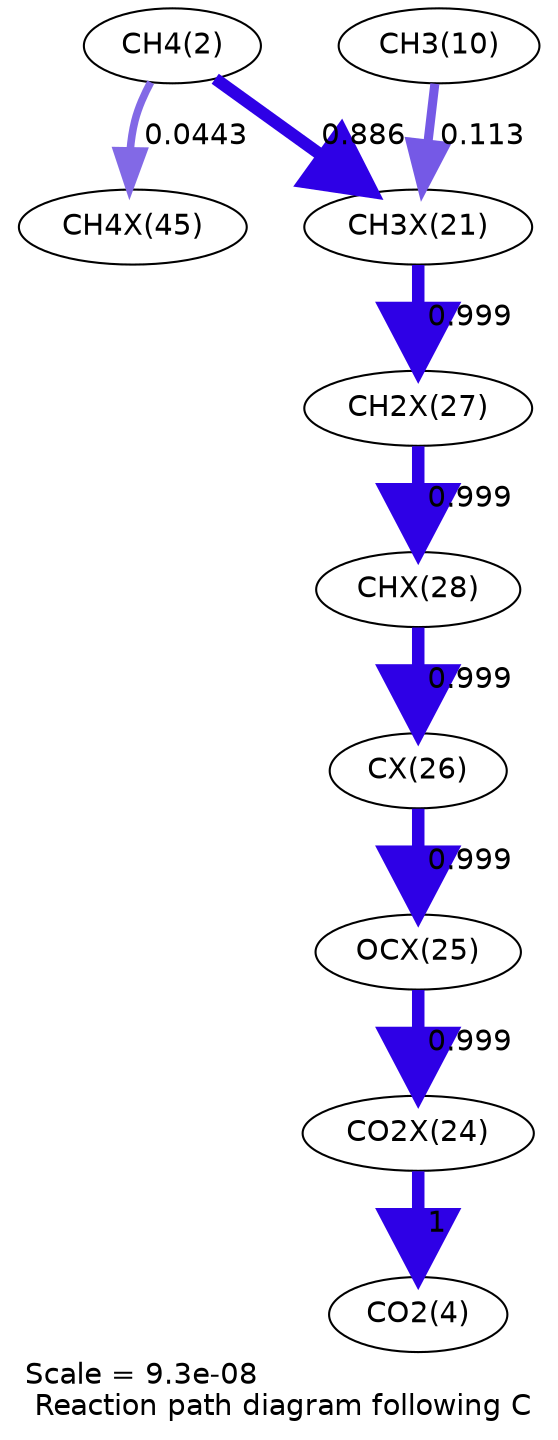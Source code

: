 digraph reaction_paths {
center=1;
s4 -> s47[fontname="Helvetica", penwidth=3.65, arrowsize=1.82, color="0.7, 0.544, 0.9"
, label=" 0.0443"];
s4 -> s39[fontname="Helvetica", penwidth=5.91, arrowsize=2.95, color="0.7, 1.39, 0.9"
, label=" 0.886"];
s12 -> s39[fontname="Helvetica", penwidth=4.36, arrowsize=2.18, color="0.7, 0.613, 0.9"
, label=" 0.113"];
s39 -> s45[fontname="Helvetica", penwidth=6, arrowsize=3, color="0.7, 1.5, 0.9"
, label=" 0.999"];
s45 -> s46[fontname="Helvetica", penwidth=6, arrowsize=3, color="0.7, 1.5, 0.9"
, label=" 0.999"];
s46 -> s44[fontname="Helvetica", penwidth=6, arrowsize=3, color="0.7, 1.5, 0.9"
, label=" 0.999"];
s44 -> s43[fontname="Helvetica", penwidth=6, arrowsize=3, color="0.7, 1.5, 0.9"
, label=" 0.999"];
s43 -> s42[fontname="Helvetica", penwidth=6, arrowsize=3, color="0.7, 1.5, 0.9"
, label=" 0.999"];
s42 -> s6[fontname="Helvetica", penwidth=6, arrowsize=3, color="0.7, 1.5, 0.9"
, label=" 1"];
s4 [ fontname="Helvetica", label="CH4(2)"];
s6 [ fontname="Helvetica", label="CO2(4)"];
s12 [ fontname="Helvetica", label="CH3(10)"];
s39 [ fontname="Helvetica", label="CH3X(21)"];
s42 [ fontname="Helvetica", label="CO2X(24)"];
s43 [ fontname="Helvetica", label="OCX(25)"];
s44 [ fontname="Helvetica", label="CX(26)"];
s45 [ fontname="Helvetica", label="CH2X(27)"];
s46 [ fontname="Helvetica", label="CHX(28)"];
s47 [ fontname="Helvetica", label="CH4X(45)"];
 label = "Scale = 9.3e-08\l Reaction path diagram following C";
 fontname = "Helvetica";
}
